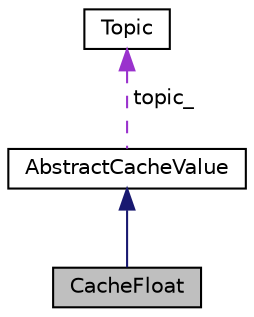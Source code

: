 digraph "CacheFloat"
{
 // LATEX_PDF_SIZE
  edge [fontname="Helvetica",fontsize="10",labelfontname="Helvetica",labelfontsize="10"];
  node [fontname="Helvetica",fontsize="10",shape=record];
  Node1 [label="CacheFloat",height=0.2,width=0.4,color="black", fillcolor="grey75", style="filled", fontcolor="black",tooltip="A cache value that contains a float."];
  Node2 -> Node1 [dir="back",color="midnightblue",fontsize="10",style="solid",fontname="Helvetica"];
  Node2 [label="AbstractCacheValue",height=0.2,width=0.4,color="black", fillcolor="white", style="filled",URL="$classAbstractCacheValue.html",tooltip="Abstract base class for cache values."];
  Node3 -> Node2 [dir="back",color="darkorchid3",fontsize="10",style="dashed",label=" topic_" ,fontname="Helvetica"];
  Node3 [label="Topic",height=0.2,width=0.4,color="black", fillcolor="white", style="filled",URL="$classTopic.html",tooltip="A class that represents a topic in the cache."];
}
